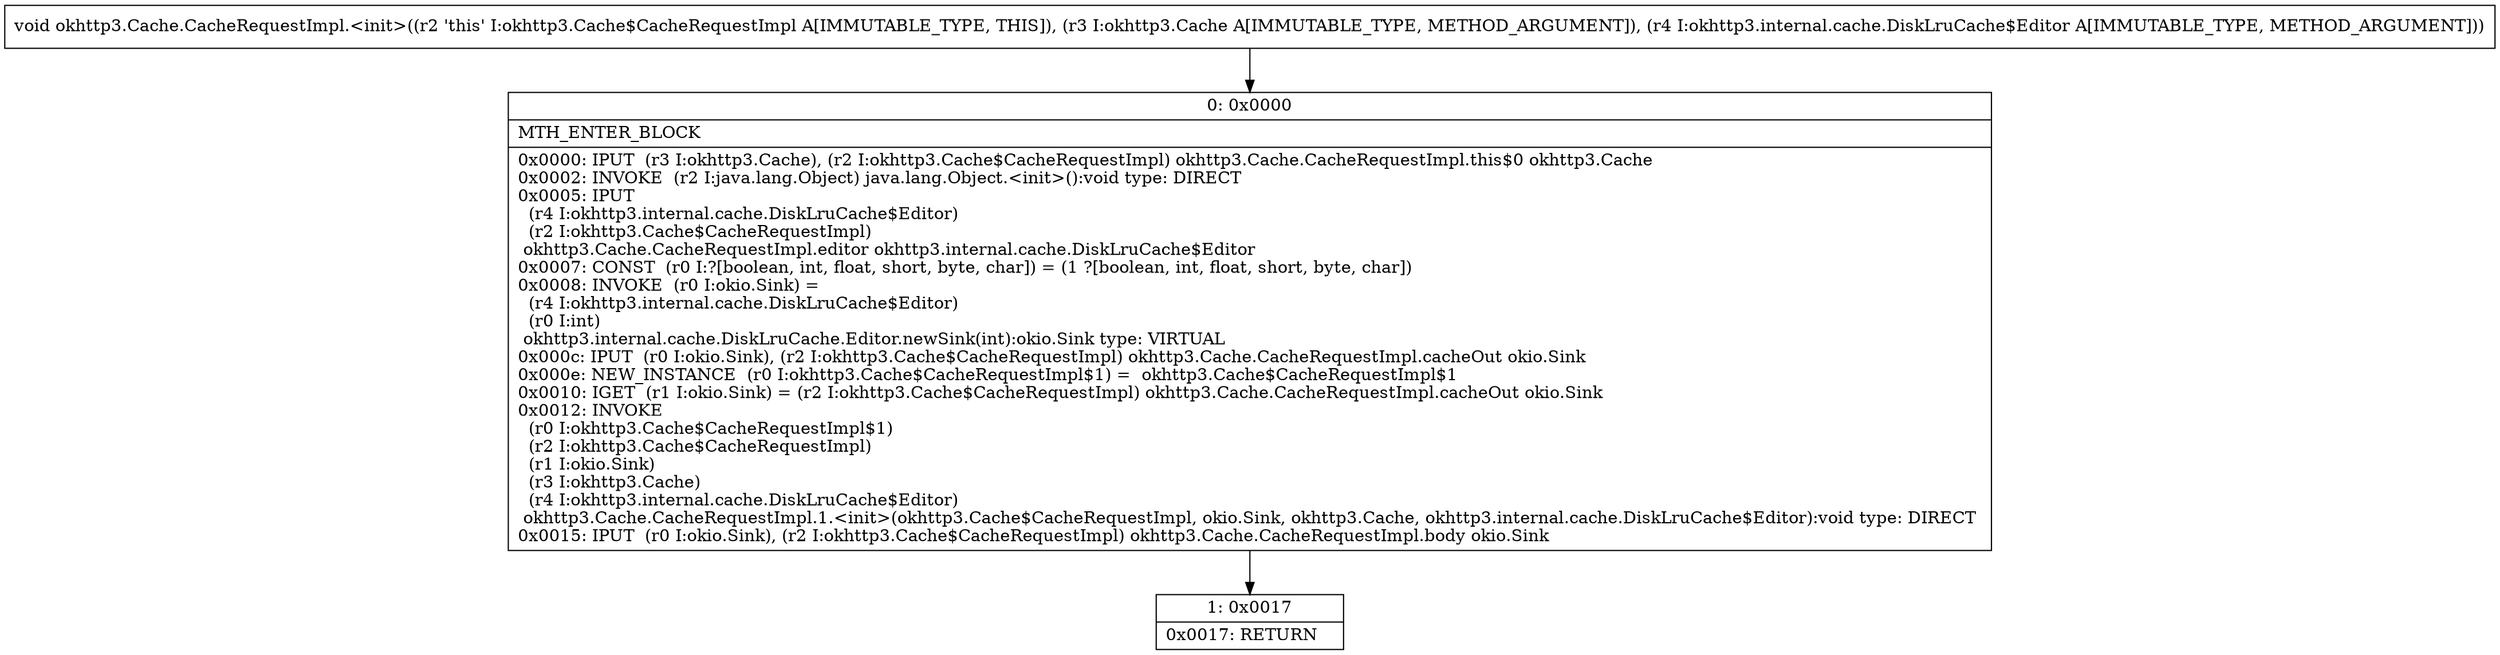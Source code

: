 digraph "CFG forokhttp3.Cache.CacheRequestImpl.\<init\>(Lokhttp3\/Cache;Lokhttp3\/internal\/cache\/DiskLruCache$Editor;)V" {
Node_0 [shape=record,label="{0\:\ 0x0000|MTH_ENTER_BLOCK\l|0x0000: IPUT  (r3 I:okhttp3.Cache), (r2 I:okhttp3.Cache$CacheRequestImpl) okhttp3.Cache.CacheRequestImpl.this$0 okhttp3.Cache \l0x0002: INVOKE  (r2 I:java.lang.Object) java.lang.Object.\<init\>():void type: DIRECT \l0x0005: IPUT  \l  (r4 I:okhttp3.internal.cache.DiskLruCache$Editor)\l  (r2 I:okhttp3.Cache$CacheRequestImpl)\l okhttp3.Cache.CacheRequestImpl.editor okhttp3.internal.cache.DiskLruCache$Editor \l0x0007: CONST  (r0 I:?[boolean, int, float, short, byte, char]) = (1 ?[boolean, int, float, short, byte, char]) \l0x0008: INVOKE  (r0 I:okio.Sink) = \l  (r4 I:okhttp3.internal.cache.DiskLruCache$Editor)\l  (r0 I:int)\l okhttp3.internal.cache.DiskLruCache.Editor.newSink(int):okio.Sink type: VIRTUAL \l0x000c: IPUT  (r0 I:okio.Sink), (r2 I:okhttp3.Cache$CacheRequestImpl) okhttp3.Cache.CacheRequestImpl.cacheOut okio.Sink \l0x000e: NEW_INSTANCE  (r0 I:okhttp3.Cache$CacheRequestImpl$1) =  okhttp3.Cache$CacheRequestImpl$1 \l0x0010: IGET  (r1 I:okio.Sink) = (r2 I:okhttp3.Cache$CacheRequestImpl) okhttp3.Cache.CacheRequestImpl.cacheOut okio.Sink \l0x0012: INVOKE  \l  (r0 I:okhttp3.Cache$CacheRequestImpl$1)\l  (r2 I:okhttp3.Cache$CacheRequestImpl)\l  (r1 I:okio.Sink)\l  (r3 I:okhttp3.Cache)\l  (r4 I:okhttp3.internal.cache.DiskLruCache$Editor)\l okhttp3.Cache.CacheRequestImpl.1.\<init\>(okhttp3.Cache$CacheRequestImpl, okio.Sink, okhttp3.Cache, okhttp3.internal.cache.DiskLruCache$Editor):void type: DIRECT \l0x0015: IPUT  (r0 I:okio.Sink), (r2 I:okhttp3.Cache$CacheRequestImpl) okhttp3.Cache.CacheRequestImpl.body okio.Sink \l}"];
Node_1 [shape=record,label="{1\:\ 0x0017|0x0017: RETURN   \l}"];
MethodNode[shape=record,label="{void okhttp3.Cache.CacheRequestImpl.\<init\>((r2 'this' I:okhttp3.Cache$CacheRequestImpl A[IMMUTABLE_TYPE, THIS]), (r3 I:okhttp3.Cache A[IMMUTABLE_TYPE, METHOD_ARGUMENT]), (r4 I:okhttp3.internal.cache.DiskLruCache$Editor A[IMMUTABLE_TYPE, METHOD_ARGUMENT])) }"];
MethodNode -> Node_0;
Node_0 -> Node_1;
}

